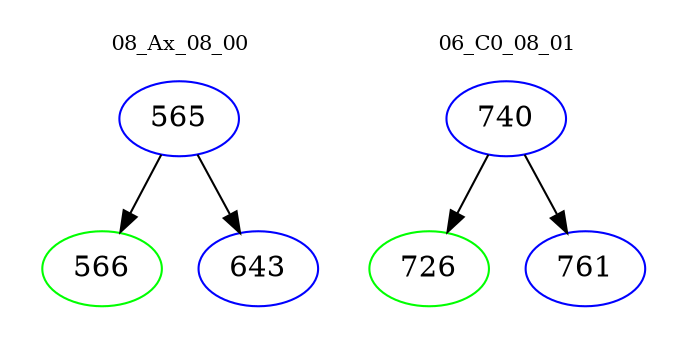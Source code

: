 digraph{
subgraph cluster_0 {
color = white
label = "08_Ax_08_00";
fontsize=10;
T0_565 [label="565", color="blue"]
T0_565 -> T0_566 [color="black"]
T0_566 [label="566", color="green"]
T0_565 -> T0_643 [color="black"]
T0_643 [label="643", color="blue"]
}
subgraph cluster_1 {
color = white
label = "06_C0_08_01";
fontsize=10;
T1_740 [label="740", color="blue"]
T1_740 -> T1_726 [color="black"]
T1_726 [label="726", color="green"]
T1_740 -> T1_761 [color="black"]
T1_761 [label="761", color="blue"]
}
}
